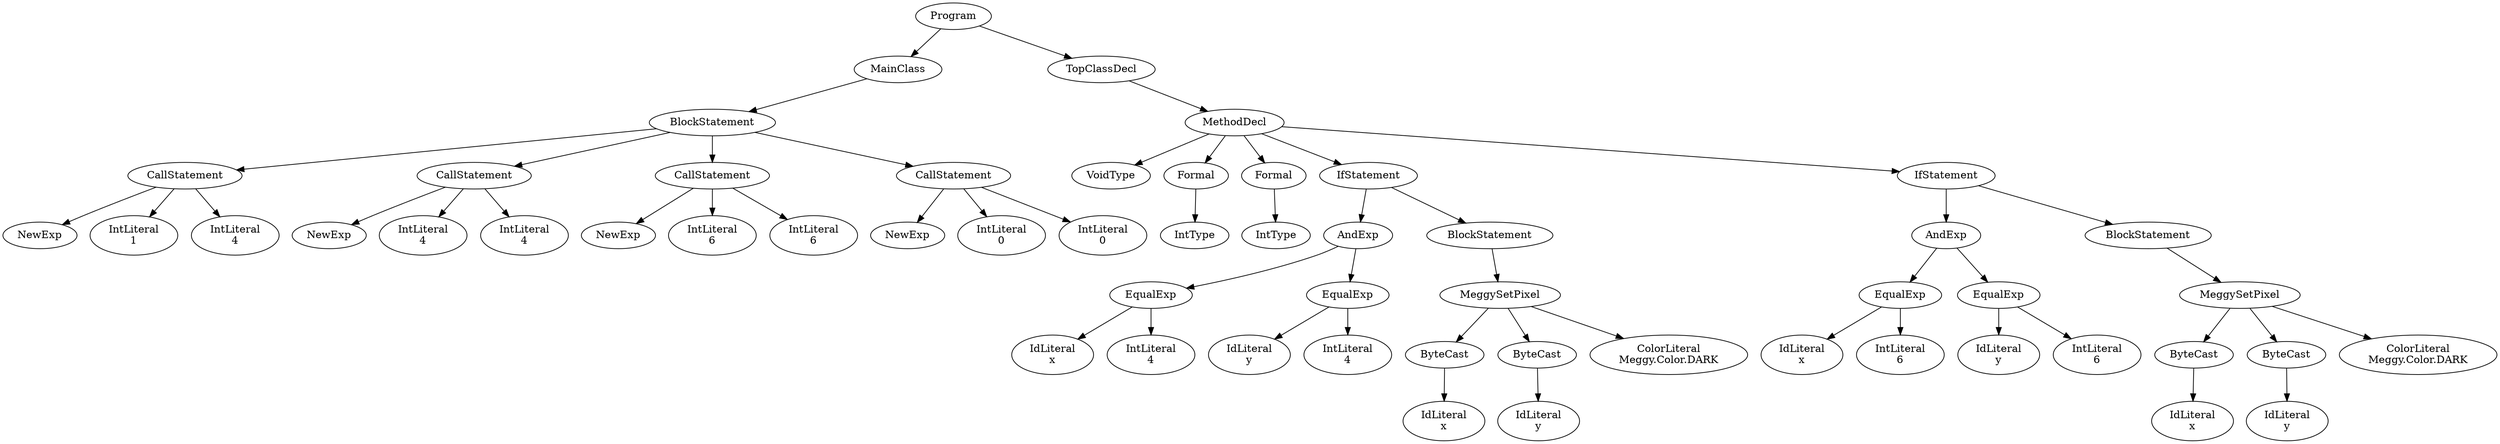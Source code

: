 digraph ASTGraph {
0 [ label="Program" ];
1 [ label="MainClass" ];
0 -> 1
2 [ label="BlockStatement" ];
1 -> 2
3 [ label="CallStatement" ];
2 -> 3
4 [ label="NewExp" ];
3 -> 4
5 [ label="IntLiteral\n1" ];
3 -> 5
6 [ label="IntLiteral\n4" ];
3 -> 6
7 [ label="CallStatement" ];
2 -> 7
8 [ label="NewExp" ];
7 -> 8
9 [ label="IntLiteral\n4" ];
7 -> 9
10 [ label="IntLiteral\n4" ];
7 -> 10
11 [ label="CallStatement" ];
2 -> 11
12 [ label="NewExp" ];
11 -> 12
13 [ label="IntLiteral\n6" ];
11 -> 13
14 [ label="IntLiteral\n6" ];
11 -> 14
15 [ label="CallStatement" ];
2 -> 15
16 [ label="NewExp" ];
15 -> 16
17 [ label="IntLiteral\n0" ];
15 -> 17
18 [ label="IntLiteral\n0" ];
15 -> 18
19 [ label="TopClassDecl" ];
0 -> 19
20 [ label="MethodDecl" ];
19 -> 20
21 [ label="VoidType" ];
20 -> 21
22 [ label="Formal" ];
20 -> 22
23 [ label="IntType" ];
22 -> 23
24 [ label="Formal" ];
20 -> 24
25 [ label="IntType" ];
24 -> 25
26 [ label="IfStatement" ];
20 -> 26
27 [ label="AndExp" ];
26 -> 27
28 [ label="EqualExp" ];
27 -> 28
29 [ label="IdLiteral\nx" ];
28 -> 29
30 [ label="IntLiteral\n4" ];
28 -> 30
31 [ label="EqualExp" ];
27 -> 31
32 [ label="IdLiteral\ny" ];
31 -> 32
33 [ label="IntLiteral\n4" ];
31 -> 33
34 [ label="BlockStatement" ];
26 -> 34
35 [ label="MeggySetPixel" ];
34 -> 35
36 [ label="ByteCast" ];
35 -> 36
37 [ label="IdLiteral\nx" ];
36 -> 37
38 [ label="ByteCast" ];
35 -> 38
39 [ label="IdLiteral\ny" ];
38 -> 39
40 [ label="ColorLiteral\nMeggy.Color.DARK" ];
35 -> 40
41 [ label="IfStatement" ];
20 -> 41
42 [ label="AndExp" ];
41 -> 42
43 [ label="EqualExp" ];
42 -> 43
44 [ label="IdLiteral\nx" ];
43 -> 44
45 [ label="IntLiteral\n6" ];
43 -> 45
46 [ label="EqualExp" ];
42 -> 46
47 [ label="IdLiteral\ny" ];
46 -> 47
48 [ label="IntLiteral\n6" ];
46 -> 48
49 [ label="BlockStatement" ];
41 -> 49
50 [ label="MeggySetPixel" ];
49 -> 50
51 [ label="ByteCast" ];
50 -> 51
52 [ label="IdLiteral\nx" ];
51 -> 52
53 [ label="ByteCast" ];
50 -> 53
54 [ label="IdLiteral\ny" ];
53 -> 54
55 [ label="ColorLiteral\nMeggy.Color.DARK" ];
50 -> 55
}
